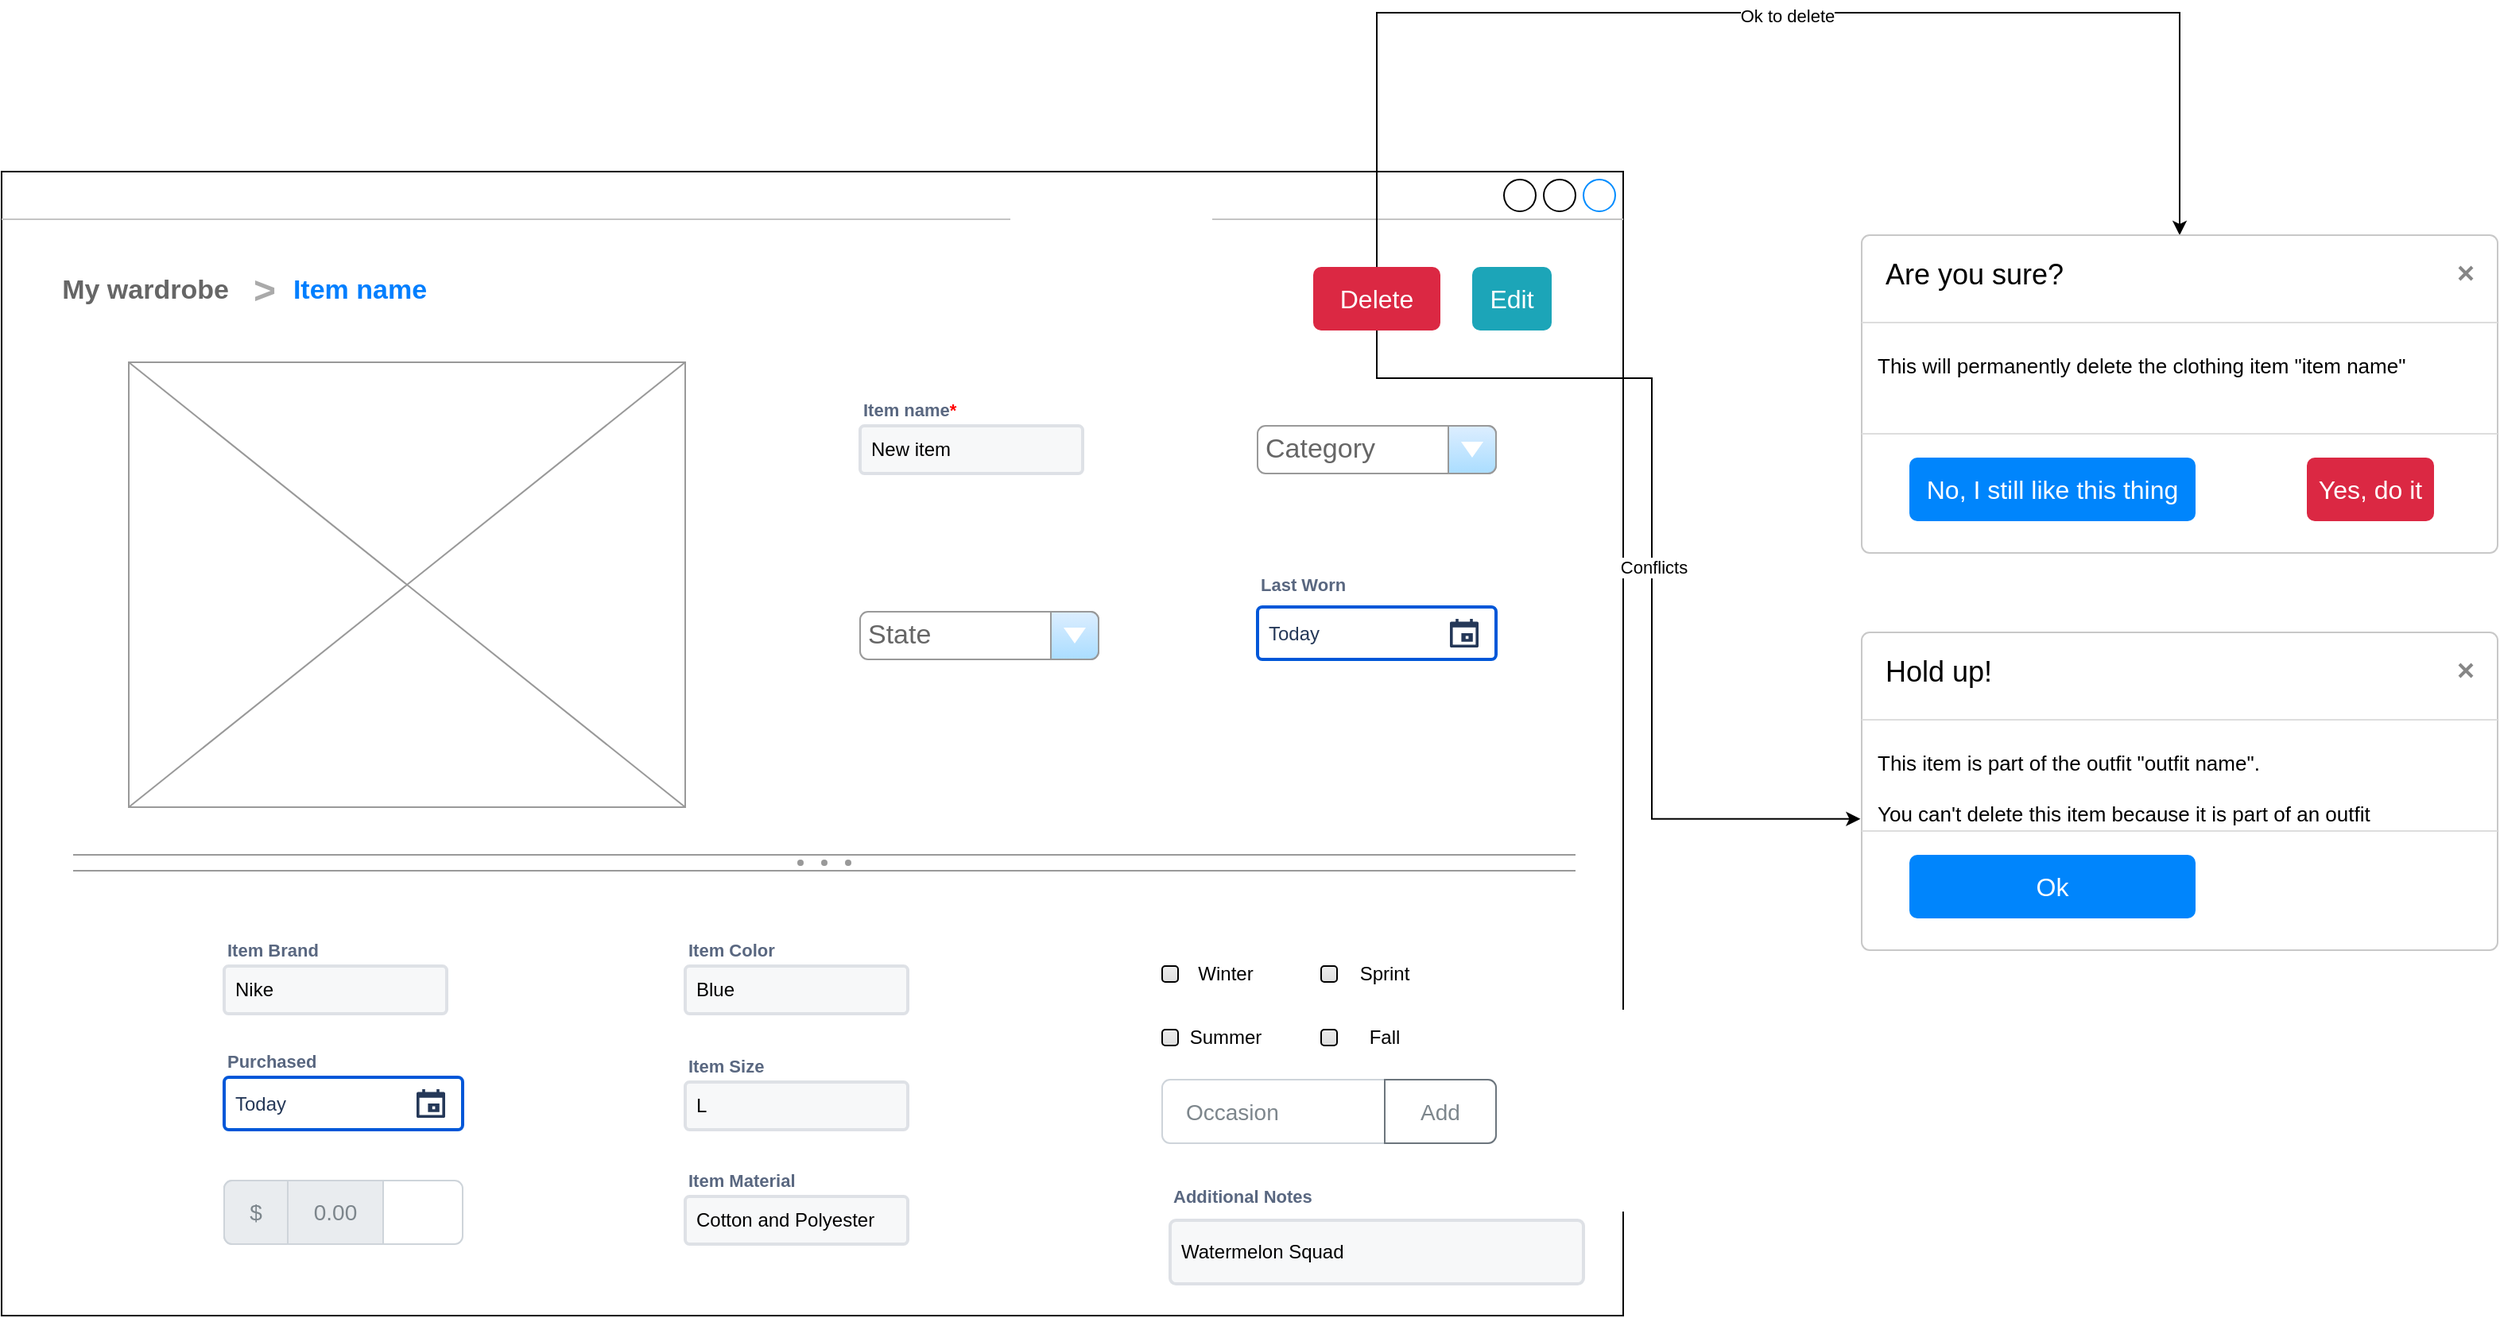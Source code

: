 <mxfile version="22.0.3" type="device">
  <diagram name="Page-1" id="mNGVemzlvLcI4tcYK-6A">
    <mxGraphModel dx="1714" dy="1351" grid="1" gridSize="10" guides="1" tooltips="1" connect="1" arrows="1" fold="1" page="1" pageScale="1" pageWidth="850" pageHeight="1100" math="0" shadow="0">
      <root>
        <mxCell id="0" />
        <mxCell id="1" parent="0" />
        <mxCell id="E9dG7CkViiskTf6hIAIR-2" value="&lt;font color=&quot;#ffffff&quot;&gt;Item view&lt;/font&gt;" style="strokeWidth=1;shadow=0;dashed=0;align=center;html=1;shape=mxgraph.mockup.containers.window;align=left;verticalAlign=top;spacingLeft=8;strokeColor2=#008cff;strokeColor3=#c4c4c4;fontColor=#666666;mainText=;fontSize=17;labelBackgroundColor=none;whiteSpace=wrap;" vertex="1" parent="1">
          <mxGeometry x="430" y="260" width="1020" height="720" as="geometry" />
        </mxCell>
        <mxCell id="E9dG7CkViiskTf6hIAIR-3" value="Category" style="strokeWidth=1;shadow=0;dashed=0;align=center;html=1;shape=mxgraph.mockup.forms.comboBox;strokeColor=#999999;fillColor=#ddeeff;align=left;fillColor2=#aaddff;mainText=;fontColor=#666666;fontSize=17;spacingLeft=3;" vertex="1" parent="1">
          <mxGeometry x="1220" y="420" width="150" height="30" as="geometry" />
        </mxCell>
        <mxCell id="E9dG7CkViiskTf6hIAIR-4" value="State" style="strokeWidth=1;shadow=0;dashed=0;align=center;html=1;shape=mxgraph.mockup.forms.comboBox;strokeColor=#999999;fillColor=#ddeeff;align=left;fillColor2=#aaddff;mainText=;fontColor=#666666;fontSize=17;spacingLeft=3;" vertex="1" parent="1">
          <mxGeometry x="970" y="537" width="150" height="30" as="geometry" />
        </mxCell>
        <mxCell id="E9dG7CkViiskTf6hIAIR-5" value="" style="verticalLabelPosition=bottom;shadow=0;dashed=0;align=center;html=1;verticalAlign=top;strokeWidth=1;shape=mxgraph.mockup.graphics.simpleIcon;strokeColor=#999999;" vertex="1" parent="1">
          <mxGeometry x="510" y="380" width="350" height="280" as="geometry" />
        </mxCell>
        <mxCell id="E9dG7CkViiskTf6hIAIR-6" value="Last Worn" style="fillColor=none;strokeColor=none;html=1;fontSize=11;fontStyle=0;align=left;fontColor=#596780;fontStyle=1;fontSize=11" vertex="1" parent="1">
          <mxGeometry x="1220" y="510" width="150" height="20" as="geometry" />
        </mxCell>
        <mxCell id="E9dG7CkViiskTf6hIAIR-7" value="Today" style="rounded=1;arcSize=9;fillColor=#ffffff;align=left;spacingLeft=5;strokeColor=#0057D8;html=1;strokeWidth=2;fontColor=#253858;fontSize=12" vertex="1" parent="1">
          <mxGeometry x="1220" y="534" width="150" height="33" as="geometry" />
        </mxCell>
        <mxCell id="E9dG7CkViiskTf6hIAIR-8" value="" style="shape=mxgraph.gmdl.calendar;fillColor=#253858;strokeColor=none" vertex="1" parent="E9dG7CkViiskTf6hIAIR-7">
          <mxGeometry x="1" y="0.5" width="18" height="18" relative="1" as="geometry">
            <mxPoint x="-29" y="-9" as="offset" />
          </mxGeometry>
        </mxCell>
        <mxCell id="E9dG7CkViiskTf6hIAIR-9" value="" style="verticalLabelPosition=bottom;shadow=0;dashed=0;align=center;html=1;verticalAlign=top;strokeWidth=1;shape=mxgraph.mockup.forms.splitter;strokeColor=#999999;" vertex="1" parent="1">
          <mxGeometry x="475" y="690" width="945" height="10" as="geometry" />
        </mxCell>
        <mxCell id="E9dG7CkViiskTf6hIAIR-10" value="Today" style="rounded=1;arcSize=9;fillColor=#ffffff;align=left;spacingLeft=5;strokeColor=#0057D8;html=1;strokeWidth=2;fontColor=#253858;fontSize=12" vertex="1" parent="1">
          <mxGeometry x="570" y="830" width="150" height="33" as="geometry" />
        </mxCell>
        <mxCell id="E9dG7CkViiskTf6hIAIR-11" value="" style="shape=mxgraph.gmdl.calendar;fillColor=#253858;strokeColor=none" vertex="1" parent="E9dG7CkViiskTf6hIAIR-10">
          <mxGeometry x="1" y="0.5" width="18" height="18" relative="1" as="geometry">
            <mxPoint x="-29" y="-9" as="offset" />
          </mxGeometry>
        </mxCell>
        <mxCell id="E9dG7CkViiskTf6hIAIR-12" value="Purchased" style="fillColor=none;strokeColor=none;html=1;fontSize=11;fontStyle=0;align=left;fontColor=#596780;fontStyle=1;fontSize=11" vertex="1" parent="1">
          <mxGeometry x="570" y="810" width="150" height="20" as="geometry" />
        </mxCell>
        <mxCell id="E9dG7CkViiskTf6hIAIR-13" value="" style="html=1;shadow=0;dashed=0;shape=mxgraph.bootstrap.rrect;rSize=5;strokeColor=#CED4DA;html=1;whiteSpace=wrap;fillColor=#FFFFFF;fontColor=#7D868C;align=left;spacing=15;spacingLeft=40;fontSize=14;" vertex="1" parent="1">
          <mxGeometry x="570" y="895" width="150" height="40" as="geometry" />
        </mxCell>
        <mxCell id="E9dG7CkViiskTf6hIAIR-14" value="$" style="html=1;shadow=0;dashed=0;shape=mxgraph.bootstrap.leftButton;strokeColor=inherit;gradientColor=inherit;fontColor=inherit;fillColor=#E9ECEF;rSize=5;perimeter=none;whiteSpace=wrap;resizeHeight=1;fontSize=14;" vertex="1" parent="E9dG7CkViiskTf6hIAIR-13">
          <mxGeometry width="40" height="40" relative="1" as="geometry" />
        </mxCell>
        <mxCell id="E9dG7CkViiskTf6hIAIR-15" value="0.00" style="html=1;shadow=0;dashed=0;strokeColor=inherit;gradientColor=inherit;fontColor=inherit;fillColor=#E9ECEF;perimeter=none;whiteSpace=wrap;resizeHeight=1;fontSize=14;" vertex="1" parent="E9dG7CkViiskTf6hIAIR-13">
          <mxGeometry width="60" height="40" relative="1" as="geometry">
            <mxPoint x="40" as="offset" />
          </mxGeometry>
        </mxCell>
        <mxCell id="E9dG7CkViiskTf6hIAIR-16" value="" style="html=1;shadow=0;dashed=0;shape=mxgraph.bootstrap.checkbox2;labelPosition=right;verticalLabelPosition=middle;align=left;verticalAlign=middle;gradientColor=#DEDEDE;fillColor=#EDEDED;checked=0;spacing=5;checkedFill=#0085FC;checkedStroke=#ffffff;sketch=0;" vertex="1" parent="1">
          <mxGeometry x="1160" y="760" width="10" height="10" as="geometry" />
        </mxCell>
        <mxCell id="E9dG7CkViiskTf6hIAIR-17" value="" style="html=1;shadow=0;dashed=0;shape=mxgraph.bootstrap.checkbox2;labelPosition=right;verticalLabelPosition=middle;align=left;verticalAlign=middle;gradientColor=#DEDEDE;fillColor=#EDEDED;checked=0;spacing=5;checkedFill=#0085FC;checkedStroke=#ffffff;sketch=0;" vertex="1" parent="1">
          <mxGeometry x="1260" y="760" width="10" height="10" as="geometry" />
        </mxCell>
        <mxCell id="E9dG7CkViiskTf6hIAIR-18" value="" style="html=1;shadow=0;dashed=0;shape=mxgraph.bootstrap.checkbox2;labelPosition=right;verticalLabelPosition=middle;align=left;verticalAlign=middle;gradientColor=#DEDEDE;fillColor=#EDEDED;checked=0;spacing=5;checkedFill=#0085FC;checkedStroke=#ffffff;sketch=0;" vertex="1" parent="1">
          <mxGeometry x="1160" y="800" width="10" height="10" as="geometry" />
        </mxCell>
        <mxCell id="E9dG7CkViiskTf6hIAIR-19" value="" style="html=1;shadow=0;dashed=0;shape=mxgraph.bootstrap.checkbox2;labelPosition=right;verticalLabelPosition=middle;align=left;verticalAlign=middle;gradientColor=#DEDEDE;fillColor=#EDEDED;checked=0;spacing=5;checkedFill=#0085FC;checkedStroke=#ffffff;sketch=0;" vertex="1" parent="1">
          <mxGeometry x="1260" y="800" width="10" height="10" as="geometry" />
        </mxCell>
        <mxCell id="E9dG7CkViiskTf6hIAIR-20" value="Winter" style="text;html=1;strokeColor=none;fillColor=none;align=center;verticalAlign=middle;whiteSpace=wrap;rounded=0;" vertex="1" parent="1">
          <mxGeometry x="1170" y="750" width="60" height="30" as="geometry" />
        </mxCell>
        <mxCell id="E9dG7CkViiskTf6hIAIR-21" value="Summer" style="text;html=1;strokeColor=none;fillColor=none;align=center;verticalAlign=middle;whiteSpace=wrap;rounded=0;" vertex="1" parent="1">
          <mxGeometry x="1170" y="790" width="60" height="30" as="geometry" />
        </mxCell>
        <mxCell id="E9dG7CkViiskTf6hIAIR-22" value="Sprint" style="text;html=1;strokeColor=none;fillColor=none;align=center;verticalAlign=middle;whiteSpace=wrap;rounded=0;" vertex="1" parent="1">
          <mxGeometry x="1270" y="750" width="60" height="30" as="geometry" />
        </mxCell>
        <mxCell id="E9dG7CkViiskTf6hIAIR-23" value="Fall" style="text;html=1;strokeColor=none;fillColor=none;align=center;verticalAlign=middle;whiteSpace=wrap;rounded=0;" vertex="1" parent="1">
          <mxGeometry x="1270" y="790" width="60" height="30" as="geometry" />
        </mxCell>
        <mxCell id="E9dG7CkViiskTf6hIAIR-24" value="Occasion" style="html=1;shadow=0;dashed=0;shape=mxgraph.bootstrap.rrect;rSize=5;strokeColor=#CED4DA;html=1;whiteSpace=wrap;fillColor=#FFFFFF;fontColor=#7D868C;align=left;spacingLeft=0;spacing=15;fontSize=14;" vertex="1" parent="1">
          <mxGeometry x="1160" y="831.5" width="210" height="40" as="geometry" />
        </mxCell>
        <mxCell id="E9dG7CkViiskTf6hIAIR-25" value="Add" style="html=1;shadow=0;dashed=0;shape=mxgraph.bootstrap.rightButton;strokeColor=#6C757D;gradientColor=inherit;fontColor=inherit;fillColor=inherit;rSize=5;perimeter=none;whiteSpace=wrap;resizeHeight=1;fontSize=14;" vertex="1" parent="E9dG7CkViiskTf6hIAIR-24">
          <mxGeometry x="1" width="70" height="40" relative="1" as="geometry">
            <mxPoint x="-70" as="offset" />
          </mxGeometry>
        </mxCell>
        <mxCell id="E9dG7CkViiskTf6hIAIR-26" value="Additional Notes" style="fillColor=none;strokeColor=none;html=1;fontSize=11;fontStyle=0;align=left;fontColor=#596780;fontStyle=1;fontSize=11" vertex="1" parent="1">
          <mxGeometry x="1165" y="895" width="240" height="20" as="geometry" />
        </mxCell>
        <mxCell id="E9dG7CkViiskTf6hIAIR-27" value="Watermelon Squad" style="rounded=1;arcSize=9;fillColor=#F7F8F9;align=left;spacingLeft=5;strokeColor=#DEE1E6;html=1;strokeWidth=2;fontSize=12" vertex="1" parent="1">
          <mxGeometry x="1165" y="920" width="260" height="40" as="geometry" />
        </mxCell>
        <mxCell id="E9dG7CkViiskTf6hIAIR-28" value="My wardrobe" style="strokeWidth=1;shadow=0;dashed=0;align=center;html=1;shape=mxgraph.mockup.navigation.anchor;fontSize=17;fontColor=#666666;fontStyle=1;" vertex="1" parent="1">
          <mxGeometry x="490" y="320" width="60" height="30" as="geometry" />
        </mxCell>
        <mxCell id="E9dG7CkViiskTf6hIAIR-29" value="&gt;" style="strokeWidth=1;shadow=0;dashed=0;align=center;html=1;shape=mxgraph.mockup.navigation.anchor;fontSize=24;fontColor=#aaaaaa;fontStyle=1;" vertex="1" parent="1">
          <mxGeometry x="585" y="320" width="20" height="30" as="geometry" />
        </mxCell>
        <mxCell id="E9dG7CkViiskTf6hIAIR-30" value="&lt;font color=&quot;#007fff&quot;&gt;Item name&lt;/font&gt;" style="strokeWidth=1;shadow=0;dashed=0;align=center;html=1;shape=mxgraph.mockup.navigation.anchor;fontSize=17;fontColor=#666666;fontStyle=1;" vertex="1" parent="1">
          <mxGeometry x="625" y="320" width="60" height="30" as="geometry" />
        </mxCell>
        <mxCell id="E9dG7CkViiskTf6hIAIR-31" value="Item name&lt;font color=&quot;#ff0000&quot;&gt;*&lt;/font&gt;" style="fillColor=none;strokeColor=none;html=1;fontSize=11;fontStyle=0;align=left;fontColor=#596780;fontStyle=1;fontSize=11" vertex="1" parent="1">
          <mxGeometry x="970" y="400" width="140" height="20" as="geometry" />
        </mxCell>
        <mxCell id="E9dG7CkViiskTf6hIAIR-32" value="New item" style="rounded=1;arcSize=9;fillColor=#F7F8F9;align=left;spacingLeft=5;strokeColor=#DEE1E6;html=1;strokeWidth=2;fontSize=12" vertex="1" parent="1">
          <mxGeometry x="970" y="420" width="140" height="30" as="geometry" />
        </mxCell>
        <mxCell id="E9dG7CkViiskTf6hIAIR-33" value="Item Brand" style="fillColor=none;strokeColor=none;html=1;fontSize=11;fontStyle=0;align=left;fontColor=#596780;fontStyle=1;fontSize=11" vertex="1" parent="1">
          <mxGeometry x="570" y="740" width="140" height="20" as="geometry" />
        </mxCell>
        <mxCell id="E9dG7CkViiskTf6hIAIR-34" value="Nike" style="rounded=1;arcSize=9;fillColor=#F7F8F9;align=left;spacingLeft=5;strokeColor=#DEE1E6;html=1;strokeWidth=2;fontSize=12" vertex="1" parent="1">
          <mxGeometry x="570" y="760" width="140" height="30" as="geometry" />
        </mxCell>
        <mxCell id="E9dG7CkViiskTf6hIAIR-35" value="Item Color" style="fillColor=none;strokeColor=none;html=1;fontSize=11;fontStyle=0;align=left;fontColor=#596780;fontStyle=1;fontSize=11" vertex="1" parent="1">
          <mxGeometry x="860" y="740" width="140" height="20" as="geometry" />
        </mxCell>
        <mxCell id="E9dG7CkViiskTf6hIAIR-36" value="Blue" style="rounded=1;arcSize=9;fillColor=#F7F8F9;align=left;spacingLeft=5;strokeColor=#DEE1E6;html=1;strokeWidth=2;fontSize=12" vertex="1" parent="1">
          <mxGeometry x="860" y="760" width="140" height="30" as="geometry" />
        </mxCell>
        <mxCell id="E9dG7CkViiskTf6hIAIR-37" value="Item Size" style="fillColor=none;strokeColor=none;html=1;fontSize=11;fontStyle=0;align=left;fontColor=#596780;fontStyle=1;fontSize=11" vertex="1" parent="1">
          <mxGeometry x="860" y="813" width="140" height="20" as="geometry" />
        </mxCell>
        <mxCell id="E9dG7CkViiskTf6hIAIR-38" value="L" style="rounded=1;arcSize=9;fillColor=#F7F8F9;align=left;spacingLeft=5;strokeColor=#DEE1E6;html=1;strokeWidth=2;fontSize=12" vertex="1" parent="1">
          <mxGeometry x="860" y="833" width="140" height="30" as="geometry" />
        </mxCell>
        <mxCell id="E9dG7CkViiskTf6hIAIR-39" value="Item Material" style="fillColor=none;strokeColor=none;html=1;fontSize=11;fontStyle=0;align=left;fontColor=#596780;fontStyle=1;fontSize=11" vertex="1" parent="1">
          <mxGeometry x="860" y="885" width="140" height="20" as="geometry" />
        </mxCell>
        <mxCell id="E9dG7CkViiskTf6hIAIR-40" value="Cotton and Polyester" style="rounded=1;arcSize=9;fillColor=#F7F8F9;align=left;spacingLeft=5;strokeColor=#DEE1E6;html=1;strokeWidth=2;fontSize=12" vertex="1" parent="1">
          <mxGeometry x="860" y="905" width="140" height="30" as="geometry" />
        </mxCell>
        <mxCell id="E9dG7CkViiskTf6hIAIR-41" value="Edit" style="html=1;shadow=0;dashed=0;shape=mxgraph.bootstrap.rrect;rSize=5;strokeColor=none;strokeWidth=1;fillColor=#1CA5B8;fontColor=#FFFFFF;whiteSpace=wrap;align=center;verticalAlign=middle;spacingLeft=0;fontStyle=0;fontSize=16;spacing=5;" vertex="1" parent="1">
          <mxGeometry x="1355" y="320" width="50" height="40" as="geometry" />
        </mxCell>
        <mxCell id="E9dG7CkViiskTf6hIAIR-54" style="edgeStyle=orthogonalEdgeStyle;rounded=0;orthogonalLoop=1;jettySize=auto;html=1;" edge="1" parent="1" source="E9dG7CkViiskTf6hIAIR-42" target="E9dG7CkViiskTf6hIAIR-47">
          <mxGeometry relative="1" as="geometry">
            <Array as="points">
              <mxPoint x="1295" y="160" />
              <mxPoint x="1800" y="160" />
            </Array>
          </mxGeometry>
        </mxCell>
        <mxCell id="E9dG7CkViiskTf6hIAIR-66" value="Ok to delete" style="edgeLabel;html=1;align=center;verticalAlign=middle;resizable=0;points=[];" vertex="1" connectable="0" parent="E9dG7CkViiskTf6hIAIR-54">
          <mxGeometry x="0.039" y="-2" relative="1" as="geometry">
            <mxPoint as="offset" />
          </mxGeometry>
        </mxCell>
        <mxCell id="E9dG7CkViiskTf6hIAIR-42" value="Delete" style="html=1;shadow=0;dashed=0;shape=mxgraph.bootstrap.rrect;rSize=5;strokeColor=none;strokeWidth=1;fillColor=#DB2843;fontColor=#FFFFFF;whiteSpace=wrap;align=center;verticalAlign=middle;spacingLeft=0;fontStyle=0;fontSize=16;spacing=5;" vertex="1" parent="1">
          <mxGeometry x="1255" y="320" width="80" height="40" as="geometry" />
        </mxCell>
        <mxCell id="E9dG7CkViiskTf6hIAIR-47" value="Are you sure?" style="html=1;shadow=0;dashed=0;shape=mxgraph.bootstrap.rrect;rSize=5;html=1;strokeColor=#C8C8C8;fillColor=#ffffff;whiteSpace=wrap;verticalAlign=top;align=left;fontSize=18;spacing=15;spacingTop=-5;" vertex="1" parent="1">
          <mxGeometry x="1600" y="300" width="400" height="200" as="geometry" />
        </mxCell>
        <mxCell id="E9dG7CkViiskTf6hIAIR-48" value="" style="shape=line;strokeColor=#dddddd;resizeWidth=1;" vertex="1" parent="E9dG7CkViiskTf6hIAIR-47">
          <mxGeometry width="400" height="10" relative="1" as="geometry">
            <mxPoint y="50" as="offset" />
          </mxGeometry>
        </mxCell>
        <mxCell id="E9dG7CkViiskTf6hIAIR-49" value="" style="html=1;shadow=0;dashed=0;shape=mxgraph.bootstrap.x;strokeColor=#868686;strokeWidth=2;" vertex="1" parent="E9dG7CkViiskTf6hIAIR-47">
          <mxGeometry x="1" width="8" height="8" relative="1" as="geometry">
            <mxPoint x="-24" y="20" as="offset" />
          </mxGeometry>
        </mxCell>
        <mxCell id="E9dG7CkViiskTf6hIAIR-50" value="This will permanently delete the clothing item &quot;item name&quot;" style="strokeColor=none;fillColor=none;resizeWidth=1;align=left;verticalAlign=top;spacing=10;fontSize=13;" vertex="1" parent="E9dG7CkViiskTf6hIAIR-47">
          <mxGeometry width="400" height="40" relative="1" as="geometry">
            <mxPoint y="60" as="offset" />
          </mxGeometry>
        </mxCell>
        <mxCell id="E9dG7CkViiskTf6hIAIR-51" value="" style="shape=line;strokeColor=#dddddd;resizeWidth=1;" vertex="1" parent="E9dG7CkViiskTf6hIAIR-47">
          <mxGeometry width="400" height="10" relative="1" as="geometry">
            <mxPoint y="120" as="offset" />
          </mxGeometry>
        </mxCell>
        <mxCell id="E9dG7CkViiskTf6hIAIR-56" value="Yes, do it" style="html=1;shadow=0;dashed=0;shape=mxgraph.bootstrap.rrect;rSize=5;strokeColor=none;strokeWidth=1;fillColor=#DB2843;fontColor=#FFFFFF;whiteSpace=wrap;align=center;verticalAlign=middle;spacingLeft=0;fontStyle=0;fontSize=16;spacing=5;" vertex="1" parent="E9dG7CkViiskTf6hIAIR-47">
          <mxGeometry x="280" y="140" width="80" height="40" as="geometry" />
        </mxCell>
        <mxCell id="E9dG7CkViiskTf6hIAIR-57" value="No, I still like this thing" style="html=1;shadow=0;dashed=0;shape=mxgraph.bootstrap.rrect;rSize=5;strokeColor=none;strokeWidth=1;fillColor=#0085FC;fontColor=#FFFFFF;whiteSpace=wrap;align=center;verticalAlign=middle;spacingLeft=0;fontStyle=0;fontSize=16;spacing=5;" vertex="1" parent="E9dG7CkViiskTf6hIAIR-47">
          <mxGeometry x="30" y="140" width="180" height="40" as="geometry" />
        </mxCell>
        <mxCell id="E9dG7CkViiskTf6hIAIR-58" value="Hold up!" style="html=1;shadow=0;dashed=0;shape=mxgraph.bootstrap.rrect;rSize=5;html=1;strokeColor=#C8C8C8;fillColor=#ffffff;whiteSpace=wrap;verticalAlign=top;align=left;fontSize=18;spacing=15;spacingTop=-5;" vertex="1" parent="1">
          <mxGeometry x="1600" y="550" width="400" height="200" as="geometry" />
        </mxCell>
        <mxCell id="E9dG7CkViiskTf6hIAIR-59" value="" style="shape=line;strokeColor=#dddddd;resizeWidth=1;" vertex="1" parent="E9dG7CkViiskTf6hIAIR-58">
          <mxGeometry width="400" height="10" relative="1" as="geometry">
            <mxPoint y="50" as="offset" />
          </mxGeometry>
        </mxCell>
        <mxCell id="E9dG7CkViiskTf6hIAIR-60" value="" style="html=1;shadow=0;dashed=0;shape=mxgraph.bootstrap.x;strokeColor=#868686;strokeWidth=2;" vertex="1" parent="E9dG7CkViiskTf6hIAIR-58">
          <mxGeometry x="1" width="8" height="8" relative="1" as="geometry">
            <mxPoint x="-24" y="20" as="offset" />
          </mxGeometry>
        </mxCell>
        <mxCell id="E9dG7CkViiskTf6hIAIR-61" value="This item is part of the outfit &quot;outfit name&quot;.&#xa;&#xa;You can&#39;t delete this item because it is part of an outfit" style="strokeColor=none;fillColor=none;resizeWidth=1;align=left;verticalAlign=top;spacing=10;fontSize=13;" vertex="1" parent="E9dG7CkViiskTf6hIAIR-58">
          <mxGeometry width="400" height="40" relative="1" as="geometry">
            <mxPoint y="60" as="offset" />
          </mxGeometry>
        </mxCell>
        <mxCell id="E9dG7CkViiskTf6hIAIR-62" value="" style="shape=line;strokeColor=#dddddd;resizeWidth=1;" vertex="1" parent="E9dG7CkViiskTf6hIAIR-58">
          <mxGeometry width="400" height="10" relative="1" as="geometry">
            <mxPoint y="120" as="offset" />
          </mxGeometry>
        </mxCell>
        <mxCell id="E9dG7CkViiskTf6hIAIR-64" value="Ok" style="html=1;shadow=0;dashed=0;shape=mxgraph.bootstrap.rrect;rSize=5;strokeColor=none;strokeWidth=1;fillColor=#0085FC;fontColor=#FFFFFF;whiteSpace=wrap;align=center;verticalAlign=middle;spacingLeft=0;fontStyle=0;fontSize=16;spacing=5;" vertex="1" parent="E9dG7CkViiskTf6hIAIR-58">
          <mxGeometry x="30" y="140" width="180" height="40" as="geometry" />
        </mxCell>
        <mxCell id="E9dG7CkViiskTf6hIAIR-65" style="edgeStyle=orthogonalEdgeStyle;rounded=0;orthogonalLoop=1;jettySize=auto;html=1;entryX=-0.002;entryY=0.587;entryDx=0;entryDy=0;entryPerimeter=0;" edge="1" parent="1" source="E9dG7CkViiskTf6hIAIR-42" target="E9dG7CkViiskTf6hIAIR-58">
          <mxGeometry relative="1" as="geometry">
            <Array as="points">
              <mxPoint x="1295" y="390" />
              <mxPoint x="1468" y="390" />
              <mxPoint x="1468" y="667" />
            </Array>
          </mxGeometry>
        </mxCell>
        <mxCell id="E9dG7CkViiskTf6hIAIR-67" value="Conflicts" style="edgeLabel;html=1;align=center;verticalAlign=middle;resizable=0;points=[];" vertex="1" connectable="0" parent="E9dG7CkViiskTf6hIAIR-65">
          <mxGeometry x="0.052" y="1" relative="1" as="geometry">
            <mxPoint as="offset" />
          </mxGeometry>
        </mxCell>
      </root>
    </mxGraphModel>
  </diagram>
</mxfile>
